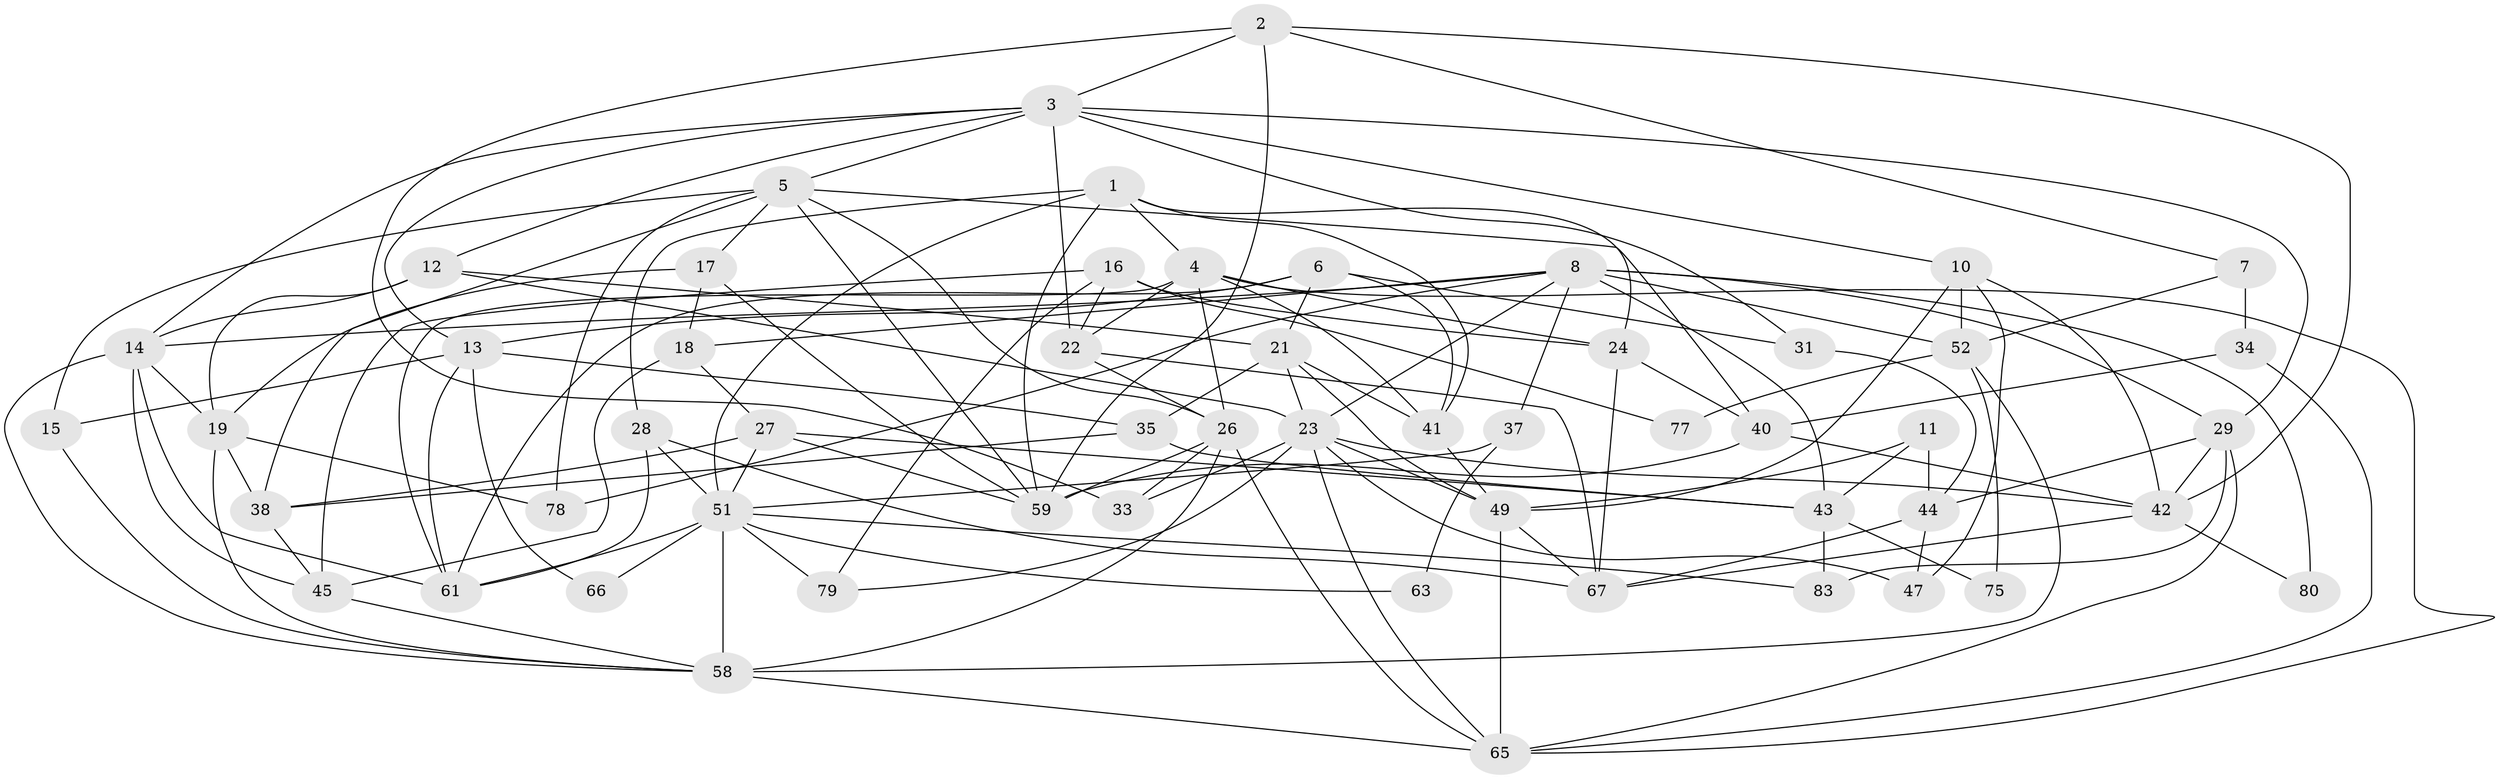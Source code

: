 // original degree distribution, {3: 0.3068181818181818, 2: 0.125, 4: 0.2159090909090909, 5: 0.22727272727272727, 6: 0.06818181818181818, 8: 0.022727272727272728, 7: 0.03409090909090909}
// Generated by graph-tools (version 1.1) at 2025/11/02/27/25 16:11:16]
// undirected, 55 vertices, 140 edges
graph export_dot {
graph [start="1"]
  node [color=gray90,style=filled];
  1 [super="+39"];
  2 [super="+62"];
  3 [super="+72"];
  4 [super="+9"];
  5 [super="+71"];
  6 [super="+55"];
  7;
  8 [super="+32"];
  10;
  11 [super="+20"];
  12;
  13 [super="+50"];
  14 [super="+30"];
  15;
  16 [super="+82"];
  17 [super="+73"];
  18 [super="+85"];
  19 [super="+25"];
  21 [super="+48"];
  22 [super="+60"];
  23 [super="+56"];
  24;
  26 [super="+69"];
  27;
  28 [super="+36"];
  29 [super="+53"];
  31;
  33;
  34;
  35;
  37;
  38;
  40 [super="+46"];
  41 [super="+70"];
  42 [super="+86"];
  43 [super="+87"];
  44 [super="+64"];
  45;
  47;
  49 [super="+54"];
  51 [super="+74"];
  52 [super="+57"];
  58 [super="+84"];
  59 [super="+68"];
  61 [super="+88"];
  63;
  65 [super="+76"];
  66;
  67 [super="+81"];
  75;
  77;
  78;
  79;
  80;
  83;
  1 -- 59;
  1 -- 4;
  1 -- 51;
  1 -- 24;
  1 -- 41;
  1 -- 28;
  2 -- 33;
  2 -- 3;
  2 -- 7;
  2 -- 59;
  2 -- 42;
  3 -- 10;
  3 -- 13;
  3 -- 5;
  3 -- 22;
  3 -- 12;
  3 -- 29;
  3 -- 14;
  3 -- 31;
  4 -- 24;
  4 -- 26;
  4 -- 61;
  4 -- 41;
  4 -- 22;
  4 -- 65;
  5 -- 59;
  5 -- 17;
  5 -- 38;
  5 -- 40;
  5 -- 78;
  5 -- 15;
  5 -- 26;
  6 -- 13;
  6 -- 21;
  6 -- 61;
  6 -- 31;
  6 -- 41;
  7 -- 34;
  7 -- 52;
  8 -- 78;
  8 -- 52 [weight=2];
  8 -- 29;
  8 -- 80;
  8 -- 18;
  8 -- 37;
  8 -- 23;
  8 -- 43;
  8 -- 14;
  10 -- 47;
  10 -- 49;
  10 -- 52;
  10 -- 42;
  11 -- 49;
  11 -- 44;
  11 -- 43;
  12 -- 21;
  12 -- 19;
  12 -- 14;
  12 -- 23;
  13 -- 66;
  13 -- 35;
  13 -- 15;
  13 -- 61;
  14 -- 45;
  14 -- 58;
  14 -- 19;
  14 -- 61;
  15 -- 58;
  16 -- 24;
  16 -- 77;
  16 -- 45;
  16 -- 79;
  16 -- 22;
  17 -- 19;
  17 -- 18;
  17 -- 59;
  18 -- 45;
  18 -- 27;
  19 -- 78;
  19 -- 38;
  19 -- 58;
  21 -- 49;
  21 -- 41;
  21 -- 35;
  21 -- 23;
  22 -- 67;
  22 -- 26;
  23 -- 49;
  23 -- 47;
  23 -- 65;
  23 -- 79;
  23 -- 42;
  23 -- 33;
  24 -- 67;
  24 -- 40;
  26 -- 59;
  26 -- 33;
  26 -- 65;
  26 -- 58;
  27 -- 51;
  27 -- 38;
  27 -- 59;
  27 -- 43;
  28 -- 61;
  28 -- 67;
  28 -- 51;
  29 -- 44;
  29 -- 65;
  29 -- 42;
  29 -- 83;
  31 -- 44;
  34 -- 65;
  34 -- 40;
  35 -- 38;
  35 -- 43;
  37 -- 63;
  37 -- 51;
  38 -- 45;
  40 -- 59;
  40 -- 42;
  41 -- 49;
  42 -- 67;
  42 -- 80;
  43 -- 83;
  43 -- 75;
  44 -- 47;
  44 -- 67;
  45 -- 58;
  49 -- 67;
  49 -- 65;
  51 -- 58 [weight=2];
  51 -- 66;
  51 -- 83;
  51 -- 79;
  51 -- 63;
  51 -- 61;
  52 -- 75;
  52 -- 77;
  52 -- 58;
  58 -- 65;
}

